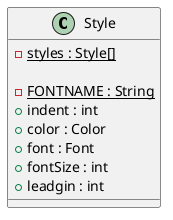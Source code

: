 @startuml Style

class Style {

  - {static} styles : Style[]

  - {static} FONTNAME : String
  + indent : int
  + color : Color
  + font : Font
  + fontSize : int
  + leadgin : int

}

@enduml
